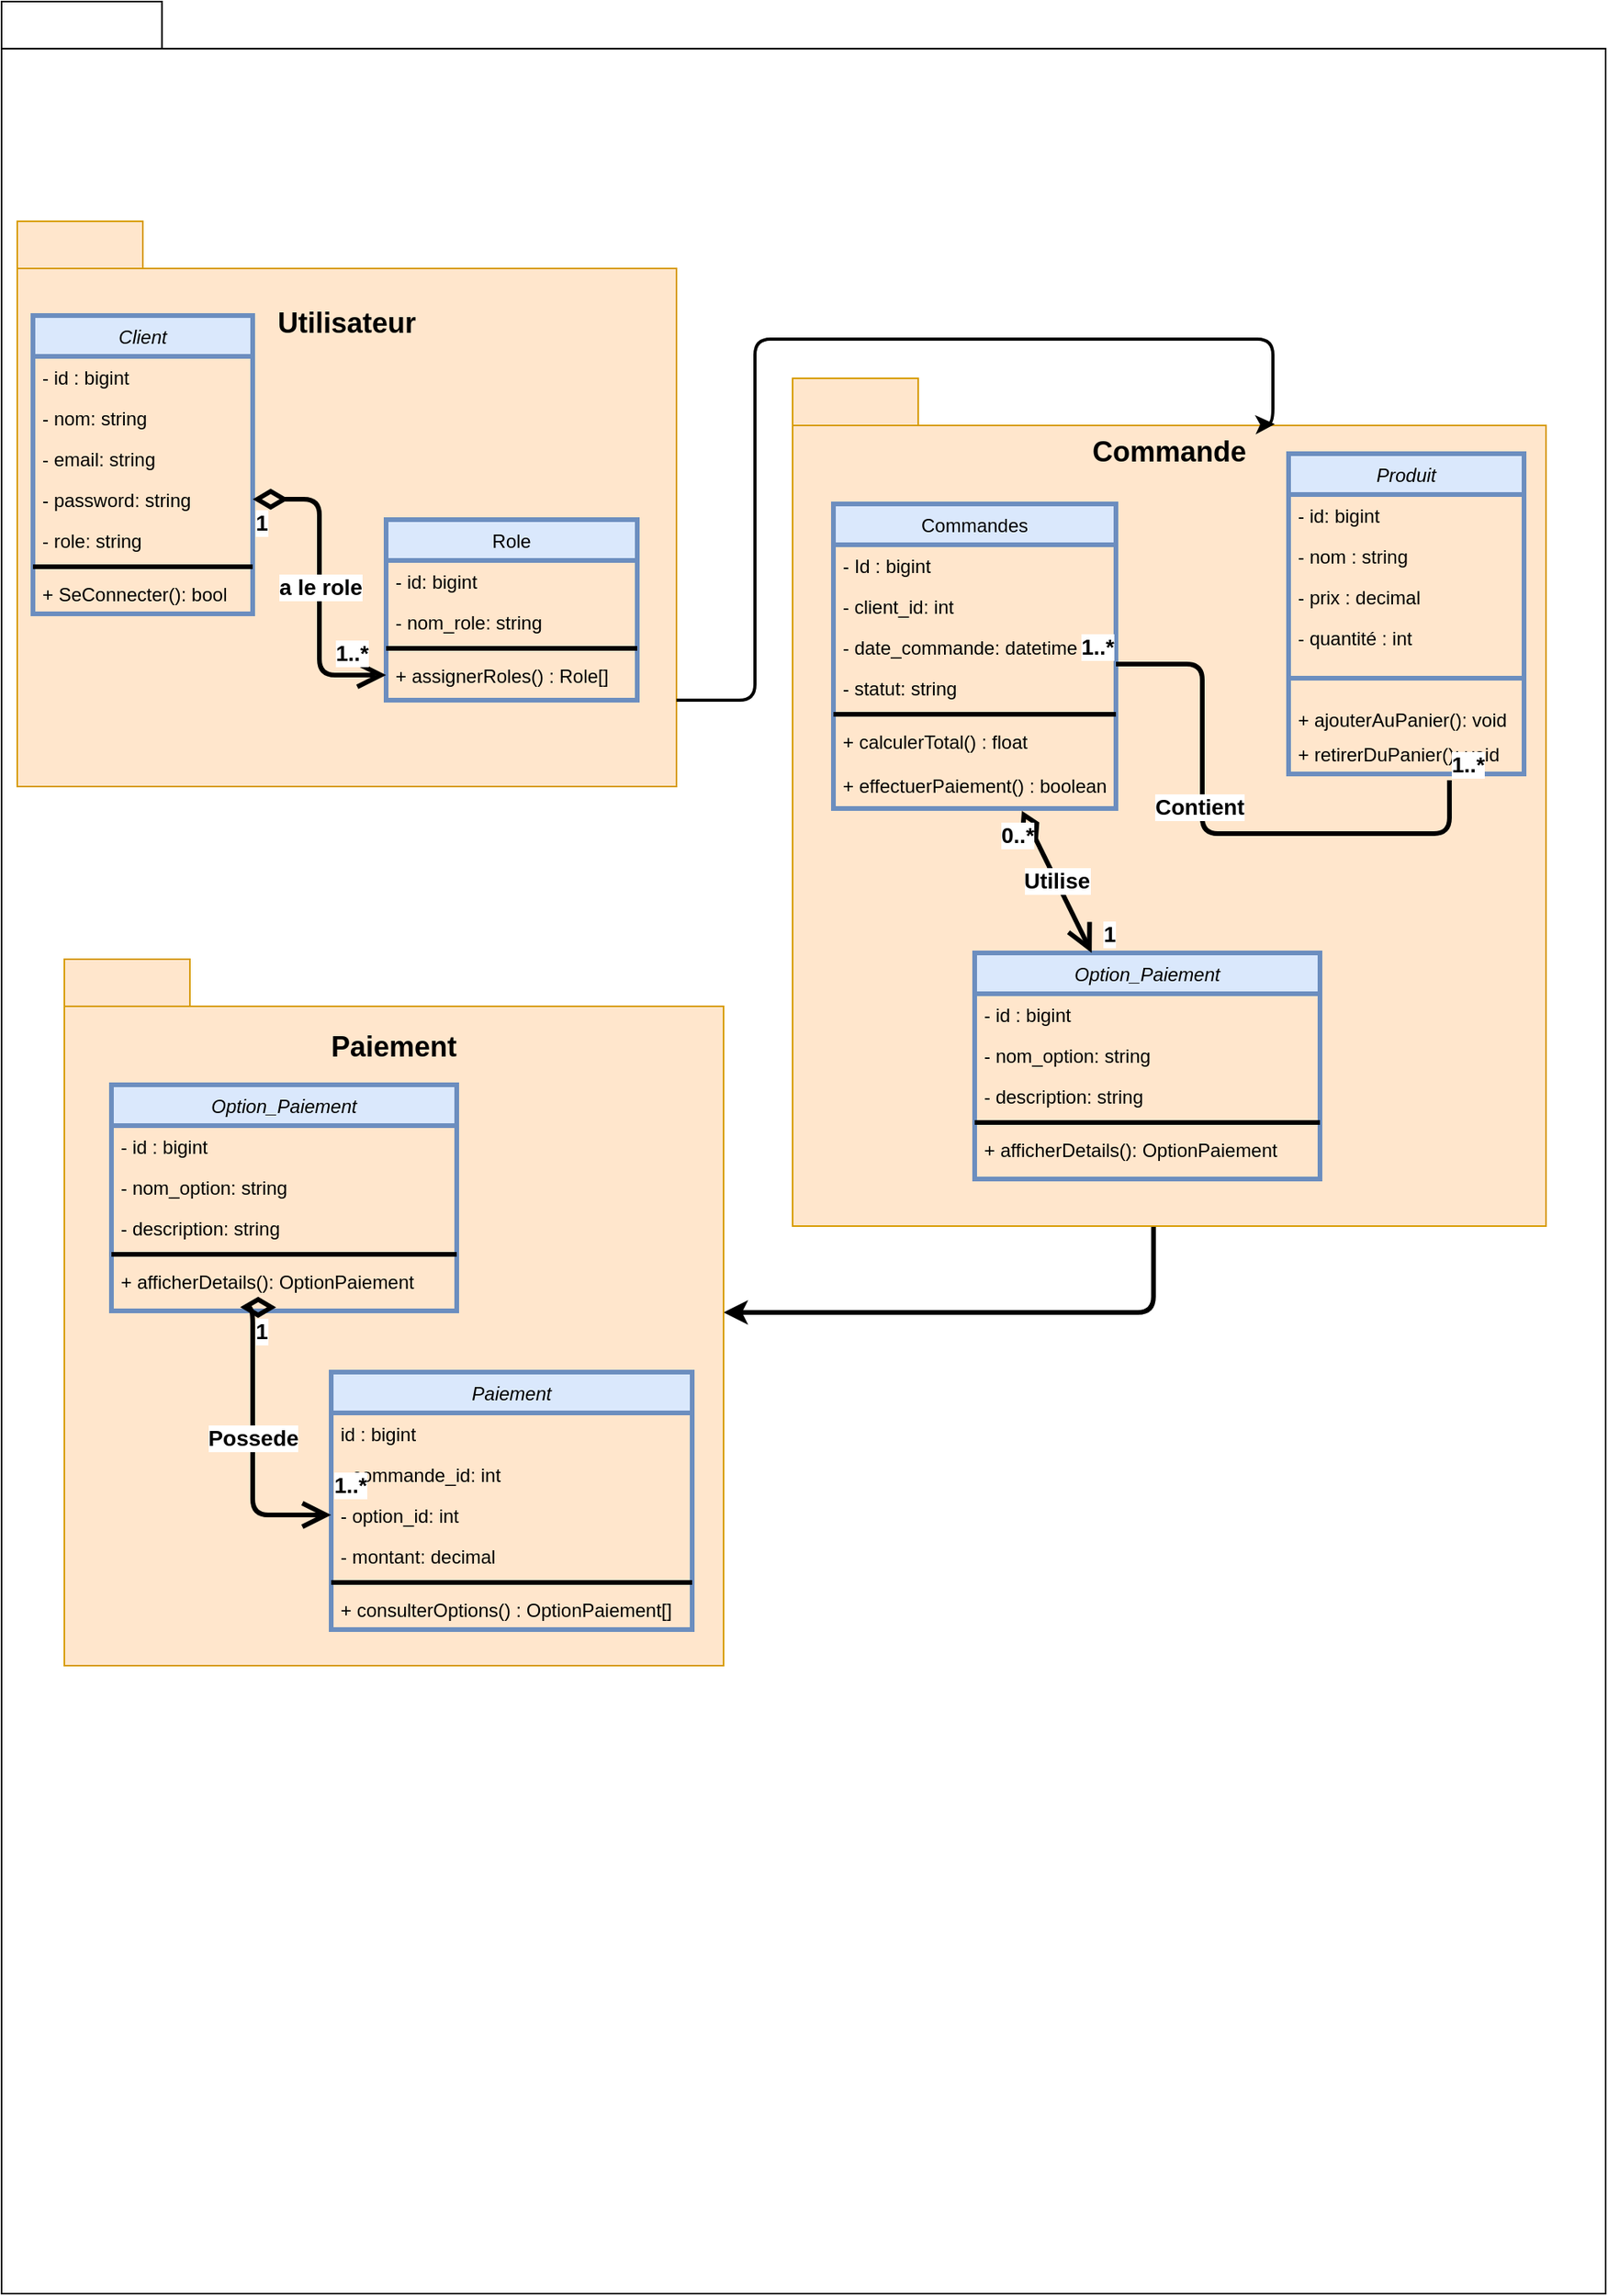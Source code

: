 <mxfile version="21.8.2" type="github">
  <diagram name="Page-1" id="gkSESGeMCVlHPHlFD8zD">
    <mxGraphModel dx="2620" dy="2147" grid="1" gridSize="10" guides="1" tooltips="1" connect="1" arrows="1" fold="1" page="1" pageScale="1" pageWidth="827" pageHeight="1169" math="0" shadow="0">
      <root>
        <mxCell id="0" />
        <mxCell id="1" parent="0" />
        <mxCell id="ECAvU6gTWFiU1ir9LPon-1" value="" style="shape=folder;fontStyle=1;tabWidth=80;tabHeight=30;tabPosition=left;html=1;boundedLbl=1;whiteSpace=wrap;" parent="1" vertex="1">
          <mxGeometry x="-90" y="-370" width="1022" height="1460" as="geometry" />
        </mxCell>
        <mxCell id="SfBPtObMikZ4xGNhDnOw-108" style="edgeStyle=orthogonalEdgeStyle;rounded=1;orthogonalLoop=1;jettySize=auto;html=1;exitX=0.479;exitY=1.001;exitDx=0;exitDy=0;exitPerimeter=0;strokeWidth=3;" edge="1" parent="1" source="ECAvU6gTWFiU1ir9LPon-2" target="ECAvU6gTWFiU1ir9LPon-4">
          <mxGeometry relative="1" as="geometry" />
        </mxCell>
        <mxCell id="ECAvU6gTWFiU1ir9LPon-2" value="&lt;font style=&quot;font-size: 18px;&quot;&gt;Commande&lt;br&gt;&lt;br&gt;&lt;br&gt;&lt;br&gt;&lt;br&gt;&lt;br&gt;&lt;br&gt;&lt;br&gt;&lt;br&gt;&lt;br&gt;&lt;br&gt;&lt;br&gt;&lt;br&gt;&lt;br&gt;&lt;br&gt;&lt;br&gt;&lt;br&gt;&lt;br&gt;&lt;br&gt;&lt;br&gt;&lt;br&gt;&lt;br&gt;&lt;br&gt;&lt;/font&gt;" style="shape=folder;fontStyle=1;tabWidth=80;tabHeight=30;tabPosition=left;html=1;boundedLbl=1;whiteSpace=wrap;fillColor=#ffe6cc;strokeColor=#d79b00;" parent="1" vertex="1">
          <mxGeometry x="414" y="-130" width="480" height="540" as="geometry" />
        </mxCell>
        <mxCell id="ECAvU6gTWFiU1ir9LPon-3" value="&lt;font style=&quot;font-size: 18px;&quot;&gt;Utilisateur&lt;/font&gt;&lt;br&gt;&lt;br&gt;&lt;br&gt;&lt;br&gt;&lt;br&gt;&lt;br&gt;&lt;br&gt;&lt;br&gt;&lt;br&gt;&lt;br&gt;&lt;br&gt;&lt;br&gt;&lt;br&gt;&lt;br&gt;&lt;br&gt;&lt;br&gt;&lt;br&gt;&lt;br&gt;&lt;br&gt;" style="shape=folder;fontStyle=1;tabWidth=80;tabHeight=30;tabPosition=left;html=1;boundedLbl=1;whiteSpace=wrap;fillColor=#ffe6cc;strokeColor=#d79b00;" parent="1" vertex="1">
          <mxGeometry x="-80" y="-230" width="420" height="360" as="geometry" />
        </mxCell>
        <mxCell id="ECAvU6gTWFiU1ir9LPon-4" value="&lt;span style=&quot;font-size: 18px;&quot;&gt;Paiement&lt;br&gt;&lt;br&gt;&lt;br&gt;&lt;br&gt;&lt;br&gt;&lt;br&gt;&lt;br&gt;&lt;br&gt;&lt;br&gt;&lt;br&gt;&lt;br&gt;&lt;br&gt;&lt;br&gt;&lt;br&gt;&lt;br&gt;&lt;br&gt;&lt;br&gt;&lt;br&gt;&lt;/span&gt;" style="shape=folder;fontStyle=1;tabWidth=80;tabHeight=30;tabPosition=left;html=1;boundedLbl=1;whiteSpace=wrap;fillColor=#ffe6cc;strokeColor=#d79b00;" parent="1" vertex="1">
          <mxGeometry x="-50" y="240" width="420" height="450" as="geometry" />
        </mxCell>
        <mxCell id="SfBPtObMikZ4xGNhDnOw-12" value="Client" style="swimlane;fontStyle=2;align=center;verticalAlign=top;childLayout=stackLayout;horizontal=1;startSize=26;horizontalStack=0;resizeParent=1;resizeLast=0;collapsible=1;marginBottom=0;rounded=0;shadow=0;strokeWidth=3;fillColor=#dae8fc;strokeColor=#6c8ebf;" vertex="1" parent="1">
          <mxGeometry x="-70" y="-170" width="140" height="190" as="geometry">
            <mxRectangle x="220" y="120" width="160" height="26" as="alternateBounds" />
          </mxGeometry>
        </mxCell>
        <mxCell id="SfBPtObMikZ4xGNhDnOw-13" value="- id : bigint    " style="text;align=left;verticalAlign=top;spacingLeft=4;spacingRight=4;overflow=hidden;rotatable=0;points=[[0,0.5],[1,0.5]];portConstraint=eastwest;" vertex="1" parent="SfBPtObMikZ4xGNhDnOw-12">
          <mxGeometry y="26" width="140" height="26" as="geometry" />
        </mxCell>
        <mxCell id="SfBPtObMikZ4xGNhDnOw-14" value="- nom: string" style="text;align=left;verticalAlign=top;spacingLeft=4;spacingRight=4;overflow=hidden;rotatable=0;points=[[0,0.5],[1,0.5]];portConstraint=eastwest;" vertex="1" parent="SfBPtObMikZ4xGNhDnOw-12">
          <mxGeometry y="52" width="140" height="26" as="geometry" />
        </mxCell>
        <mxCell id="SfBPtObMikZ4xGNhDnOw-15" value="- email: string" style="text;align=left;verticalAlign=top;spacingLeft=4;spacingRight=4;overflow=hidden;rotatable=0;points=[[0,0.5],[1,0.5]];portConstraint=eastwest;" vertex="1" parent="SfBPtObMikZ4xGNhDnOw-12">
          <mxGeometry y="78" width="140" height="26" as="geometry" />
        </mxCell>
        <mxCell id="SfBPtObMikZ4xGNhDnOw-16" value="- password: string" style="text;align=left;verticalAlign=top;spacingLeft=4;spacingRight=4;overflow=hidden;rotatable=0;points=[[0,0.5],[1,0.5]];portConstraint=eastwest;rounded=0;shadow=0;html=0;" vertex="1" parent="SfBPtObMikZ4xGNhDnOw-12">
          <mxGeometry y="104" width="140" height="26" as="geometry" />
        </mxCell>
        <mxCell id="SfBPtObMikZ4xGNhDnOw-19" value="- role: string" style="text;align=left;verticalAlign=top;spacingLeft=4;spacingRight=4;overflow=hidden;rotatable=0;points=[[0,0.5],[1,0.5]];portConstraint=eastwest;" vertex="1" parent="SfBPtObMikZ4xGNhDnOw-12">
          <mxGeometry y="130" width="140" height="26" as="geometry" />
        </mxCell>
        <mxCell id="SfBPtObMikZ4xGNhDnOw-23" value="" style="line;html=1;strokeWidth=3;align=left;verticalAlign=middle;spacingTop=-1;spacingLeft=3;spacingRight=3;rotatable=0;labelPosition=right;points=[];portConstraint=eastwest;" vertex="1" parent="SfBPtObMikZ4xGNhDnOw-12">
          <mxGeometry y="156" width="140" height="8" as="geometry" />
        </mxCell>
        <mxCell id="SfBPtObMikZ4xGNhDnOw-24" value="+ SeConnecter(): bool" style="text;align=left;verticalAlign=top;spacingLeft=4;spacingRight=4;overflow=hidden;rotatable=0;points=[[0,0.5],[1,0.5]];portConstraint=eastwest;" vertex="1" parent="SfBPtObMikZ4xGNhDnOw-12">
          <mxGeometry y="164" width="140" height="26" as="geometry" />
        </mxCell>
        <mxCell id="SfBPtObMikZ4xGNhDnOw-28" value="Role" style="swimlane;fontStyle=0;align=center;verticalAlign=top;childLayout=stackLayout;horizontal=1;startSize=26;horizontalStack=0;resizeParent=1;resizeLast=0;collapsible=1;marginBottom=0;rounded=0;shadow=0;strokeWidth=3;fillColor=#dae8fc;strokeColor=#6c8ebf;" vertex="1" parent="1">
          <mxGeometry x="155" y="-40" width="160" height="115" as="geometry">
            <mxRectangle x="130" y="380" width="160" height="26" as="alternateBounds" />
          </mxGeometry>
        </mxCell>
        <mxCell id="SfBPtObMikZ4xGNhDnOw-29" value="- id: bigint" style="text;align=left;verticalAlign=top;spacingLeft=4;spacingRight=4;overflow=hidden;rotatable=0;points=[[0,0.5],[1,0.5]];portConstraint=eastwest;" vertex="1" parent="SfBPtObMikZ4xGNhDnOw-28">
          <mxGeometry y="26" width="160" height="26" as="geometry" />
        </mxCell>
        <mxCell id="SfBPtObMikZ4xGNhDnOw-30" value="- nom_role: string" style="text;align=left;verticalAlign=top;spacingLeft=4;spacingRight=4;overflow=hidden;rotatable=0;points=[[0,0.5],[1,0.5]];portConstraint=eastwest;rounded=0;shadow=0;html=0;" vertex="1" parent="SfBPtObMikZ4xGNhDnOw-28">
          <mxGeometry y="52" width="160" height="26" as="geometry" />
        </mxCell>
        <mxCell id="SfBPtObMikZ4xGNhDnOw-33" value="" style="line;html=1;strokeWidth=3;align=left;verticalAlign=middle;spacingTop=-1;spacingLeft=3;spacingRight=3;rotatable=0;labelPosition=right;points=[];portConstraint=eastwest;" vertex="1" parent="SfBPtObMikZ4xGNhDnOw-28">
          <mxGeometry y="78" width="160" height="8" as="geometry" />
        </mxCell>
        <mxCell id="SfBPtObMikZ4xGNhDnOw-34" value="+ assignerRoles() : Role[]" style="text;align=left;verticalAlign=top;spacingLeft=4;spacingRight=4;overflow=hidden;rotatable=0;points=[[0,0.5],[1,0.5]];portConstraint=eastwest;" vertex="1" parent="SfBPtObMikZ4xGNhDnOw-28">
          <mxGeometry y="86" width="160" height="26" as="geometry" />
        </mxCell>
        <mxCell id="SfBPtObMikZ4xGNhDnOw-40" value="&lt;font style=&quot;font-size: 14px;&quot;&gt;&lt;b&gt;a le role&lt;/b&gt;&lt;/font&gt;" style="endArrow=open;html=1;endSize=12;startArrow=diamondThin;startSize=14;startFill=0;rounded=1;exitX=1;exitY=0.5;exitDx=0;exitDy=0;strokeWidth=3;edgeStyle=orthogonalEdgeStyle;" edge="1" parent="1" source="SfBPtObMikZ4xGNhDnOw-16" target="SfBPtObMikZ4xGNhDnOw-34">
          <mxGeometry relative="1" as="geometry">
            <mxPoint x="-160" y="480" as="sourcePoint" />
            <mxPoint x="450" y="350" as="targetPoint" />
          </mxGeometry>
        </mxCell>
        <mxCell id="SfBPtObMikZ4xGNhDnOw-41" value="&lt;font style=&quot;font-size: 14px;&quot;&gt;&lt;b&gt;1&lt;/b&gt;&lt;/font&gt;" style="edgeLabel;resizable=0;html=1;align=left;verticalAlign=top;" connectable="0" vertex="1" parent="SfBPtObMikZ4xGNhDnOw-40">
          <mxGeometry x="-1" relative="1" as="geometry" />
        </mxCell>
        <mxCell id="SfBPtObMikZ4xGNhDnOw-42" value="&lt;font style=&quot;font-size: 14px;&quot;&gt;&lt;b&gt;1..*&lt;/b&gt;&lt;/font&gt;" style="edgeLabel;resizable=0;html=1;align=right;verticalAlign=top;" connectable="0" vertex="1" parent="SfBPtObMikZ4xGNhDnOw-40">
          <mxGeometry x="1" relative="1" as="geometry">
            <mxPoint x="-11" y="-29" as="offset" />
          </mxGeometry>
        </mxCell>
        <mxCell id="SfBPtObMikZ4xGNhDnOw-43" value="Commandes" style="swimlane;fontStyle=0;align=center;verticalAlign=top;childLayout=stackLayout;horizontal=1;startSize=26;horizontalStack=0;resizeParent=1;resizeLast=0;collapsible=1;marginBottom=0;rounded=0;shadow=0;strokeWidth=3;fillColor=#dae8fc;strokeColor=#6c8ebf;" vertex="1" parent="1">
          <mxGeometry x="440" y="-50" width="180" height="194" as="geometry">
            <mxRectangle x="-180" y="283" width="160" height="26" as="alternateBounds" />
          </mxGeometry>
        </mxCell>
        <mxCell id="SfBPtObMikZ4xGNhDnOw-44" value="- Id : bigint" style="text;align=left;verticalAlign=top;spacingLeft=4;spacingRight=4;overflow=hidden;rotatable=0;points=[[0,0.5],[1,0.5]];portConstraint=eastwest;" vertex="1" parent="SfBPtObMikZ4xGNhDnOw-43">
          <mxGeometry y="26" width="180" height="26" as="geometry" />
        </mxCell>
        <mxCell id="SfBPtObMikZ4xGNhDnOw-45" value="- client_id: int" style="text;align=left;verticalAlign=top;spacingLeft=4;spacingRight=4;overflow=hidden;rotatable=0;points=[[0,0.5],[1,0.5]];portConstraint=eastwest;rounded=0;shadow=0;html=0;" vertex="1" parent="SfBPtObMikZ4xGNhDnOw-43">
          <mxGeometry y="52" width="180" height="26" as="geometry" />
        </mxCell>
        <mxCell id="SfBPtObMikZ4xGNhDnOw-46" value="- date_commande: datetime" style="text;align=left;verticalAlign=top;spacingLeft=4;spacingRight=4;overflow=hidden;rotatable=0;points=[[0,0.5],[1,0.5]];portConstraint=eastwest;rounded=0;shadow=0;html=0;" vertex="1" parent="SfBPtObMikZ4xGNhDnOw-43">
          <mxGeometry y="78" width="180" height="26" as="geometry" />
        </mxCell>
        <mxCell id="SfBPtObMikZ4xGNhDnOw-47" value="- statut: string" style="text;align=left;verticalAlign=top;spacingLeft=4;spacingRight=4;overflow=hidden;rotatable=0;points=[[0,0.5],[1,0.5]];portConstraint=eastwest;rounded=0;shadow=0;html=0;" vertex="1" parent="SfBPtObMikZ4xGNhDnOw-43">
          <mxGeometry y="104" width="180" height="26" as="geometry" />
        </mxCell>
        <mxCell id="SfBPtObMikZ4xGNhDnOw-50" value="" style="line;html=1;strokeWidth=3;align=left;verticalAlign=middle;spacingTop=-1;spacingLeft=3;spacingRight=3;rotatable=0;labelPosition=right;points=[];portConstraint=eastwest;" vertex="1" parent="SfBPtObMikZ4xGNhDnOw-43">
          <mxGeometry y="130" width="180" height="8" as="geometry" />
        </mxCell>
        <mxCell id="SfBPtObMikZ4xGNhDnOw-53" value="+ calculerTotal() : float" style="text;align=left;verticalAlign=top;spacingLeft=4;spacingRight=4;overflow=hidden;rotatable=0;points=[[0,0.5],[1,0.5]];portConstraint=eastwest;" vertex="1" parent="SfBPtObMikZ4xGNhDnOw-43">
          <mxGeometry y="138" width="180" height="28" as="geometry" />
        </mxCell>
        <mxCell id="SfBPtObMikZ4xGNhDnOw-54" value="+ effectuerPaiement() : boolean" style="text;align=left;verticalAlign=top;spacingLeft=4;spacingRight=4;overflow=hidden;rotatable=0;points=[[0,0.5],[1,0.5]];portConstraint=eastwest;" vertex="1" parent="SfBPtObMikZ4xGNhDnOw-43">
          <mxGeometry y="166" width="180" height="28" as="geometry" />
        </mxCell>
        <mxCell id="SfBPtObMikZ4xGNhDnOw-55" value="Produit" style="swimlane;fontStyle=2;align=center;verticalAlign=top;childLayout=stackLayout;horizontal=1;startSize=26;horizontalStack=0;resizeParent=1;resizeLast=0;collapsible=1;marginBottom=0;rounded=0;shadow=0;strokeWidth=3;fillColor=#dae8fc;strokeColor=#6c8ebf;" vertex="1" parent="1">
          <mxGeometry x="730" y="-82" width="150" height="204" as="geometry">
            <mxRectangle x="220" y="120" width="160" height="26" as="alternateBounds" />
          </mxGeometry>
        </mxCell>
        <mxCell id="SfBPtObMikZ4xGNhDnOw-56" value="- id: bigint" style="text;align=left;verticalAlign=top;spacingLeft=4;spacingRight=4;overflow=hidden;rotatable=0;points=[[0,0.5],[1,0.5]];portConstraint=eastwest;" vertex="1" parent="SfBPtObMikZ4xGNhDnOw-55">
          <mxGeometry y="26" width="150" height="26" as="geometry" />
        </mxCell>
        <mxCell id="SfBPtObMikZ4xGNhDnOw-57" value="- nom : string" style="text;align=left;verticalAlign=top;spacingLeft=4;spacingRight=4;overflow=hidden;rotatable=0;points=[[0,0.5],[1,0.5]];portConstraint=eastwest;" vertex="1" parent="SfBPtObMikZ4xGNhDnOw-55">
          <mxGeometry y="52" width="150" height="26" as="geometry" />
        </mxCell>
        <mxCell id="SfBPtObMikZ4xGNhDnOw-58" value="- prix : decimal" style="text;align=left;verticalAlign=top;spacingLeft=4;spacingRight=4;overflow=hidden;rotatable=0;points=[[0,0.5],[1,0.5]];portConstraint=eastwest;" vertex="1" parent="SfBPtObMikZ4xGNhDnOw-55">
          <mxGeometry y="78" width="150" height="26" as="geometry" />
        </mxCell>
        <mxCell id="SfBPtObMikZ4xGNhDnOw-62" value="- quantité : int" style="text;align=left;verticalAlign=top;spacingLeft=4;spacingRight=4;overflow=hidden;rotatable=0;points=[[0,0.5],[1,0.5]];portConstraint=eastwest;rounded=0;shadow=0;html=0;" vertex="1" parent="SfBPtObMikZ4xGNhDnOw-55">
          <mxGeometry y="104" width="150" height="26" as="geometry" />
        </mxCell>
        <mxCell id="SfBPtObMikZ4xGNhDnOw-66" value="" style="line;strokeWidth=3;fillColor=none;align=left;verticalAlign=middle;spacingTop=-1;spacingLeft=3;spacingRight=3;rotatable=0;labelPosition=right;points=[];portConstraint=eastwest;strokeColor=inherit;" vertex="1" parent="SfBPtObMikZ4xGNhDnOw-55">
          <mxGeometry y="130" width="150" height="26" as="geometry" />
        </mxCell>
        <mxCell id="SfBPtObMikZ4xGNhDnOw-67" value="+ ajouterAuPanier(): void" style="text;align=left;verticalAlign=top;spacingLeft=4;spacingRight=4;overflow=hidden;rotatable=0;points=[[0,0.5],[1,0.5]];portConstraint=eastwest;" vertex="1" parent="SfBPtObMikZ4xGNhDnOw-55">
          <mxGeometry y="156" width="150" height="22" as="geometry" />
        </mxCell>
        <mxCell id="SfBPtObMikZ4xGNhDnOw-68" value="+ retirerDuPanier(): void" style="text;align=left;verticalAlign=top;spacingLeft=4;spacingRight=4;overflow=hidden;rotatable=0;points=[[0,0.5],[1,0.5]];portConstraint=eastwest;" vertex="1" parent="SfBPtObMikZ4xGNhDnOw-55">
          <mxGeometry y="178" width="150" height="26" as="geometry" />
        </mxCell>
        <mxCell id="SfBPtObMikZ4xGNhDnOw-69" value="Option_Paiement" style="swimlane;fontStyle=2;align=center;verticalAlign=top;childLayout=stackLayout;horizontal=1;startSize=26;horizontalStack=0;resizeParent=1;resizeLast=0;collapsible=1;marginBottom=0;rounded=0;shadow=0;strokeWidth=3;fillColor=#dae8fc;strokeColor=#6c8ebf;" vertex="1" parent="1">
          <mxGeometry x="530" y="236" width="220" height="144" as="geometry">
            <mxRectangle x="220" y="120" width="160" height="26" as="alternateBounds" />
          </mxGeometry>
        </mxCell>
        <mxCell id="SfBPtObMikZ4xGNhDnOw-70" value="- id : bigint" style="text;align=left;verticalAlign=top;spacingLeft=4;spacingRight=4;overflow=hidden;rotatable=0;points=[[0,0.5],[1,0.5]];portConstraint=eastwest;" vertex="1" parent="SfBPtObMikZ4xGNhDnOw-69">
          <mxGeometry y="26" width="220" height="26" as="geometry" />
        </mxCell>
        <mxCell id="SfBPtObMikZ4xGNhDnOw-71" value="- nom_option: string" style="text;align=left;verticalAlign=top;spacingLeft=4;spacingRight=4;overflow=hidden;rotatable=0;points=[[0,0.5],[1,0.5]];portConstraint=eastwest;" vertex="1" parent="SfBPtObMikZ4xGNhDnOw-69">
          <mxGeometry y="52" width="220" height="26" as="geometry" />
        </mxCell>
        <mxCell id="SfBPtObMikZ4xGNhDnOw-72" value="- description: string" style="text;align=left;verticalAlign=top;spacingLeft=4;spacingRight=4;overflow=hidden;rotatable=0;points=[[0,0.5],[1,0.5]];portConstraint=eastwest;" vertex="1" parent="SfBPtObMikZ4xGNhDnOw-69">
          <mxGeometry y="78" width="220" height="26" as="geometry" />
        </mxCell>
        <mxCell id="SfBPtObMikZ4xGNhDnOw-73" value="" style="line;html=1;strokeWidth=3;align=left;verticalAlign=middle;spacingTop=-1;spacingLeft=3;spacingRight=3;rotatable=0;labelPosition=right;points=[];portConstraint=eastwest;" vertex="1" parent="SfBPtObMikZ4xGNhDnOw-69">
          <mxGeometry y="104" width="220" height="8" as="geometry" />
        </mxCell>
        <mxCell id="SfBPtObMikZ4xGNhDnOw-75" value="+ afficherDetails(): OptionPaiement" style="text;align=left;verticalAlign=top;spacingLeft=4;spacingRight=4;overflow=hidden;rotatable=0;points=[[0,0.5],[1,0.5]];portConstraint=eastwest;strokeWidth=3;" vertex="1" parent="SfBPtObMikZ4xGNhDnOw-69">
          <mxGeometry y="112" width="220" height="26" as="geometry" />
        </mxCell>
        <mxCell id="SfBPtObMikZ4xGNhDnOw-76" value="Option_Paiement" style="swimlane;fontStyle=2;align=center;verticalAlign=top;childLayout=stackLayout;horizontal=1;startSize=26;horizontalStack=0;resizeParent=1;resizeLast=0;collapsible=1;marginBottom=0;rounded=0;shadow=0;strokeWidth=3;fillColor=#dae8fc;strokeColor=#6c8ebf;" vertex="1" parent="1">
          <mxGeometry x="-20" y="320" width="220" height="144" as="geometry">
            <mxRectangle x="220" y="120" width="160" height="26" as="alternateBounds" />
          </mxGeometry>
        </mxCell>
        <mxCell id="SfBPtObMikZ4xGNhDnOw-77" value="- id : bigint" style="text;align=left;verticalAlign=top;spacingLeft=4;spacingRight=4;overflow=hidden;rotatable=0;points=[[0,0.5],[1,0.5]];portConstraint=eastwest;" vertex="1" parent="SfBPtObMikZ4xGNhDnOw-76">
          <mxGeometry y="26" width="220" height="26" as="geometry" />
        </mxCell>
        <mxCell id="SfBPtObMikZ4xGNhDnOw-78" value="- nom_option: string" style="text;align=left;verticalAlign=top;spacingLeft=4;spacingRight=4;overflow=hidden;rotatable=0;points=[[0,0.5],[1,0.5]];portConstraint=eastwest;" vertex="1" parent="SfBPtObMikZ4xGNhDnOw-76">
          <mxGeometry y="52" width="220" height="26" as="geometry" />
        </mxCell>
        <mxCell id="SfBPtObMikZ4xGNhDnOw-79" value="- description: string" style="text;align=left;verticalAlign=top;spacingLeft=4;spacingRight=4;overflow=hidden;rotatable=0;points=[[0,0.5],[1,0.5]];portConstraint=eastwest;" vertex="1" parent="SfBPtObMikZ4xGNhDnOw-76">
          <mxGeometry y="78" width="220" height="26" as="geometry" />
        </mxCell>
        <mxCell id="SfBPtObMikZ4xGNhDnOw-80" value="" style="line;html=1;strokeWidth=3;align=left;verticalAlign=middle;spacingTop=-1;spacingLeft=3;spacingRight=3;rotatable=0;labelPosition=right;points=[];portConstraint=eastwest;" vertex="1" parent="SfBPtObMikZ4xGNhDnOw-76">
          <mxGeometry y="104" width="220" height="8" as="geometry" />
        </mxCell>
        <mxCell id="SfBPtObMikZ4xGNhDnOw-81" value="+ afficherDetails(): OptionPaiement" style="text;align=left;verticalAlign=top;spacingLeft=4;spacingRight=4;overflow=hidden;rotatable=0;points=[[0,0.5],[1,0.5]];portConstraint=eastwest;strokeWidth=3;" vertex="1" parent="SfBPtObMikZ4xGNhDnOw-76">
          <mxGeometry y="112" width="220" height="26" as="geometry" />
        </mxCell>
        <mxCell id="SfBPtObMikZ4xGNhDnOw-82" value="Paiement" style="swimlane;fontStyle=2;align=center;verticalAlign=top;childLayout=stackLayout;horizontal=1;startSize=26;horizontalStack=0;resizeParent=1;resizeLast=0;collapsible=1;marginBottom=0;rounded=0;shadow=0;strokeWidth=3;fillColor=#dae8fc;strokeColor=#6c8ebf;" vertex="1" parent="1">
          <mxGeometry x="120" y="503" width="230" height="164" as="geometry">
            <mxRectangle x="220" y="120" width="160" height="26" as="alternateBounds" />
          </mxGeometry>
        </mxCell>
        <mxCell id="SfBPtObMikZ4xGNhDnOw-83" value="id : bigint" style="text;align=left;verticalAlign=top;spacingLeft=4;spacingRight=4;overflow=hidden;rotatable=0;points=[[0,0.5],[1,0.5]];portConstraint=eastwest;" vertex="1" parent="SfBPtObMikZ4xGNhDnOw-82">
          <mxGeometry y="26" width="230" height="26" as="geometry" />
        </mxCell>
        <mxCell id="SfBPtObMikZ4xGNhDnOw-84" value="- commande_id: int" style="text;align=left;verticalAlign=top;spacingLeft=4;spacingRight=4;overflow=hidden;rotatable=0;points=[[0,0.5],[1,0.5]];portConstraint=eastwest;" vertex="1" parent="SfBPtObMikZ4xGNhDnOw-82">
          <mxGeometry y="52" width="230" height="26" as="geometry" />
        </mxCell>
        <mxCell id="SfBPtObMikZ4xGNhDnOw-85" value="- option_id: int" style="text;align=left;verticalAlign=top;spacingLeft=4;spacingRight=4;overflow=hidden;rotatable=0;points=[[0,0.5],[1,0.5]];portConstraint=eastwest;" vertex="1" parent="SfBPtObMikZ4xGNhDnOw-82">
          <mxGeometry y="78" width="230" height="26" as="geometry" />
        </mxCell>
        <mxCell id="SfBPtObMikZ4xGNhDnOw-86" value="- montant: decimal" style="text;align=left;verticalAlign=top;spacingLeft=4;spacingRight=4;overflow=hidden;rotatable=0;points=[[0,0.5],[1,0.5]];portConstraint=eastwest;" vertex="1" parent="SfBPtObMikZ4xGNhDnOw-82">
          <mxGeometry y="104" width="230" height="26" as="geometry" />
        </mxCell>
        <mxCell id="SfBPtObMikZ4xGNhDnOw-89" value="" style="line;html=1;strokeWidth=3;align=left;verticalAlign=middle;spacingTop=-1;spacingLeft=3;spacingRight=3;rotatable=0;labelPosition=right;points=[];portConstraint=eastwest;" vertex="1" parent="SfBPtObMikZ4xGNhDnOw-82">
          <mxGeometry y="130" width="230" height="8" as="geometry" />
        </mxCell>
        <mxCell id="SfBPtObMikZ4xGNhDnOw-90" value="+ consulterOptions() : OptionPaiement[]" style="text;align=left;verticalAlign=top;spacingLeft=4;spacingRight=4;overflow=hidden;rotatable=0;points=[[0,0.5],[1,0.5]];portConstraint=eastwest;strokeWidth=3;" vertex="1" parent="SfBPtObMikZ4xGNhDnOw-82">
          <mxGeometry y="138" width="230" height="26" as="geometry" />
        </mxCell>
        <mxCell id="SfBPtObMikZ4xGNhDnOw-92" value="" style="endArrow=none;html=1;rounded=1;entryX=1;entryY=-0.077;entryDx=0;entryDy=0;strokeWidth=3;entryPerimeter=0;exitX=0.683;exitY=1.154;exitDx=0;exitDy=0;exitPerimeter=0;edgeStyle=orthogonalEdgeStyle;" edge="1" parent="1" source="SfBPtObMikZ4xGNhDnOw-68" target="SfBPtObMikZ4xGNhDnOw-47">
          <mxGeometry relative="1" as="geometry">
            <mxPoint x="-270" y="354" as="sourcePoint" />
            <mxPoint x="-130" y="210" as="targetPoint" />
            <Array as="points">
              <mxPoint x="833" y="160" />
              <mxPoint x="675" y="160" />
              <mxPoint x="675" y="52" />
            </Array>
          </mxGeometry>
        </mxCell>
        <mxCell id="SfBPtObMikZ4xGNhDnOw-93" value="&lt;font style=&quot;font-size: 14px;&quot;&gt;&lt;b&gt;1..*&lt;/b&gt;&lt;/font&gt;" style="edgeLabel;resizable=0;html=1;align=left;verticalAlign=bottom;" connectable="0" vertex="1" parent="SfBPtObMikZ4xGNhDnOw-92">
          <mxGeometry x="-1" relative="1" as="geometry" />
        </mxCell>
        <mxCell id="SfBPtObMikZ4xGNhDnOw-94" value="&lt;font style=&quot;font-size: 14px;&quot;&gt;&lt;b&gt;1..*&lt;/b&gt;&lt;/font&gt;" style="edgeLabel;resizable=0;html=1;align=right;verticalAlign=bottom;" connectable="0" vertex="1" parent="SfBPtObMikZ4xGNhDnOw-92">
          <mxGeometry x="1" relative="1" as="geometry" />
        </mxCell>
        <mxCell id="SfBPtObMikZ4xGNhDnOw-95" value="&lt;font style=&quot;font-size: 14px;&quot;&gt;&lt;b&gt;Contient&lt;/b&gt;&lt;/font&gt;" style="edgeLabel;html=1;align=center;verticalAlign=middle;resizable=0;points=[];" vertex="1" connectable="0" parent="SfBPtObMikZ4xGNhDnOw-92">
          <mxGeometry x="0.246" y="2" relative="1" as="geometry">
            <mxPoint y="12" as="offset" />
          </mxGeometry>
        </mxCell>
        <mxCell id="SfBPtObMikZ4xGNhDnOw-100" value="&lt;font style=&quot;font-size: 14px;&quot;&gt;&lt;b&gt;Utilise&lt;/b&gt;&lt;/font&gt;" style="endArrow=open;html=1;endSize=12;startArrow=diamondThin;startSize=14;startFill=0;rounded=1;exitX=0.667;exitY=1.054;exitDx=0;exitDy=0;strokeWidth=3;exitPerimeter=0;" edge="1" parent="1" source="SfBPtObMikZ4xGNhDnOw-54" target="SfBPtObMikZ4xGNhDnOw-69">
          <mxGeometry x="-0.006" relative="1" as="geometry">
            <mxPoint x="590" y="490" as="sourcePoint" />
            <mxPoint x="719" y="635" as="targetPoint" />
            <mxPoint as="offset" />
          </mxGeometry>
        </mxCell>
        <mxCell id="SfBPtObMikZ4xGNhDnOw-101" value="&lt;font style=&quot;font-size: 14px;&quot;&gt;&lt;b&gt;0..*&lt;/b&gt;&lt;/font&gt;" style="edgeLabel;resizable=0;html=1;align=left;verticalAlign=top;" connectable="0" vertex="1" parent="SfBPtObMikZ4xGNhDnOw-100">
          <mxGeometry x="-1" relative="1" as="geometry">
            <mxPoint x="-15" as="offset" />
          </mxGeometry>
        </mxCell>
        <mxCell id="SfBPtObMikZ4xGNhDnOw-102" value="&lt;font style=&quot;font-size: 14px;&quot;&gt;&lt;b&gt;1&lt;/b&gt;&lt;/font&gt;" style="edgeLabel;resizable=0;html=1;align=right;verticalAlign=top;" connectable="0" vertex="1" parent="SfBPtObMikZ4xGNhDnOw-100">
          <mxGeometry x="1" relative="1" as="geometry">
            <mxPoint x="16" y="-27" as="offset" />
          </mxGeometry>
        </mxCell>
        <mxCell id="SfBPtObMikZ4xGNhDnOw-103" value="&lt;font style=&quot;font-size: 14px;&quot;&gt;&lt;b&gt;Possede&lt;/b&gt;&lt;/font&gt;" style="endArrow=open;html=1;endSize=12;startArrow=diamondThin;startSize=14;startFill=0;rounded=1;exitX=0.477;exitY=1.144;exitDx=0;exitDy=0;strokeWidth=3;exitPerimeter=0;entryX=0;entryY=0.5;entryDx=0;entryDy=0;edgeStyle=orthogonalEdgeStyle;" edge="1" parent="1" source="SfBPtObMikZ4xGNhDnOw-81" target="SfBPtObMikZ4xGNhDnOw-85">
          <mxGeometry relative="1" as="geometry">
            <mxPoint x="162" y="780" as="sourcePoint" />
            <mxPoint x="-80" y="910" as="targetPoint" />
            <Array as="points">
              <mxPoint x="70" y="462" />
              <mxPoint x="70" y="594" />
            </Array>
          </mxGeometry>
        </mxCell>
        <mxCell id="SfBPtObMikZ4xGNhDnOw-104" value="&lt;font style=&quot;font-size: 14px;&quot;&gt;&lt;b&gt;1&lt;/b&gt;&lt;/font&gt;" style="edgeLabel;resizable=0;html=1;align=left;verticalAlign=top;" connectable="0" vertex="1" parent="SfBPtObMikZ4xGNhDnOw-103">
          <mxGeometry x="-1" relative="1" as="geometry">
            <mxPoint x="-15" as="offset" />
          </mxGeometry>
        </mxCell>
        <mxCell id="SfBPtObMikZ4xGNhDnOw-105" value="&lt;span style=&quot;font-size: 14px;&quot;&gt;&lt;b&gt;1..*&lt;/b&gt;&lt;/span&gt;" style="edgeLabel;resizable=0;html=1;align=right;verticalAlign=top;" connectable="0" vertex="1" parent="SfBPtObMikZ4xGNhDnOw-103">
          <mxGeometry x="1" relative="1" as="geometry">
            <mxPoint x="24" y="-34" as="offset" />
          </mxGeometry>
        </mxCell>
        <mxCell id="SfBPtObMikZ4xGNhDnOw-107" style="edgeStyle=orthogonalEdgeStyle;rounded=1;orthogonalLoop=1;jettySize=auto;html=1;strokeWidth=2;entryX=0.64;entryY=0.054;entryDx=0;entryDy=0;entryPerimeter=0;" edge="1" parent="1" target="ECAvU6gTWFiU1ir9LPon-2">
          <mxGeometry relative="1" as="geometry">
            <mxPoint x="340" y="75.0" as="sourcePoint" />
            <mxPoint x="720" y="-110" as="targetPoint" />
            <Array as="points">
              <mxPoint x="390" y="75" />
              <mxPoint x="390" y="-155" />
              <mxPoint x="720" y="-155" />
              <mxPoint x="720" y="-101" />
            </Array>
          </mxGeometry>
        </mxCell>
      </root>
    </mxGraphModel>
  </diagram>
</mxfile>
